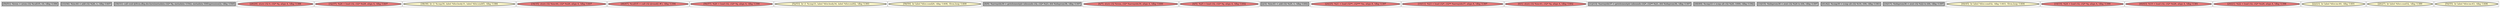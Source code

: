 
digraph G {





subgraph cluster27 {


node4642 [penwidth=3.0,fontsize=20,fillcolor=grey,label="[50/51]  %rem = urem i32 %call35, 10, !dbg !1396",shape=rectangle,style=filled ]



}

subgraph cluster28 {


node4643 [penwidth=3.0,fontsize=20,fillcolor=grey,label="[33/36]  %inc44 = add i32 %26, 1, !dbg !1407",shape=rectangle,style=filled ]



}

subgraph cluster26 {


node4641 [penwidth=3.0,fontsize=20,fillcolor=grey,label="[30/31]  call void @llvm.dbg.declare(metadata i32* %j, metadata !1542, metadata !DIExpression()), !dbg !1545",shape=rectangle,style=filled ]



}

subgraph cluster29 {


node4644 [penwidth=3.0,fontsize=20,fillcolor=lightcoral,label="[28/29]  store i32 0, i32* %j, align 4, !dbg !1388",shape=ellipse,style=filled ]



}

subgraph cluster25 {


node4640 [penwidth=3.0,fontsize=20,fillcolor=lightcoral,label="[32/37]  %26 = load i32, i32* %i28, align 4, !dbg !1407",shape=ellipse,style=filled ]



}

subgraph cluster24 {


node4639 [penwidth=3.0,fontsize=20,fillcolor=lemonchiffon,label="[38/39]  br i1 %cmp30, label %for.body31, label %for.end45, !dbg !1384",shape=ellipse,style=filled ]



}

subgraph cluster22 {


node4637 [penwidth=3.0,fontsize=20,fillcolor=lightcoral,label="[34/35]  store i32 %inc44, i32* %i28, align 4, !dbg !1407",shape=ellipse,style=filled ]



}

subgraph cluster20 {


node4635 [penwidth=3.0,fontsize=20,fillcolor=lightcoral,label="[46/47]  %call35 = call i32 @rand() #3, !dbg !1394",shape=ellipse,style=filled ]



}

subgraph cluster18 {


node4633 [penwidth=3.0,fontsize=20,fillcolor=lightcoral,label="[56/57]  %20 = load i32, i32* %j, align 4, !dbg !1390",shape=ellipse,style=filled ]



}

subgraph cluster16 {


node4631 [penwidth=3.0,fontsize=20,fillcolor=lemonchiffon,label="[52/53]  br i1 %cmp33, label %for.body34, label %for.end42, !dbg !1393",shape=ellipse,style=filled ]



}

subgraph cluster17 {


node4632 [penwidth=3.0,fontsize=20,fillcolor=lemonchiffon,label="[58/59]  br label %for.cond29, !dbg !1408, !llvm.loop !1409",shape=ellipse,style=filled ]



}

subgraph cluster4 {


node4619 [penwidth=3.0,fontsize=20,fillcolor=grey,label="[8/9]  %arrayidx39 = getelementptr inbounds i32, i32* %23, i64 %idxprom38, !dbg !1397",shape=rectangle,style=filled ]



}

subgraph cluster3 {


node4618 [penwidth=3.0,fontsize=20,fillcolor=lightcoral,label="[6/7]  store i32 %rem, i32* %arrayidx39, align 4, !dbg !1400",shape=ellipse,style=filled ]



}

subgraph cluster2 {


node4617 [penwidth=3.0,fontsize=20,fillcolor=lightcoral,label="[4/5]  %25 = load i32, i32* %j, align 4, !dbg !1402",shape=ellipse,style=filled ]



}

subgraph cluster1 {


node4616 [penwidth=3.0,fontsize=20,fillcolor=grey,label="[2/3]  %inc41 = add i32 %25, 1, !dbg !1402",shape=rectangle,style=filled ]



}

subgraph cluster12 {


node4627 [penwidth=3.0,fontsize=20,fillcolor=lightcoral,label="[24/25]  %21 = load i32**, i32*** %a, align 8, !dbg !1397",shape=ellipse,style=filled ]



}

subgraph cluster5 {


node4620 [penwidth=3.0,fontsize=20,fillcolor=lightcoral,label="[10/11]  %23 = load i32*, i32** %arrayidx37, align 8, !dbg !1397",shape=ellipse,style=filled ]



}

subgraph cluster0 {


node4615 [penwidth=3.0,fontsize=20,fillcolor=lightcoral,label="[0/1]  store i32 %inc41, i32* %j, align 4, !dbg !1402",shape=ellipse,style=filled ]



}

subgraph cluster6 {


node4621 [penwidth=3.0,fontsize=20,fillcolor=grey,label="[12/13]  %arrayidx37 = getelementptr inbounds i32*, i32** %21, i64 %idxprom36, !dbg !1397",shape=rectangle,style=filled ]



}

subgraph cluster14 {


node4629 [penwidth=3.0,fontsize=20,fillcolor=grey,label="[48/49]  %cmp33 = icmp ult i32 %20, 1000, !dbg !1392",shape=rectangle,style=filled ]



}

subgraph cluster7 {


node4622 [penwidth=3.0,fontsize=20,fillcolor=grey,label="[14/15]  %idxprom38 = zext i32 %24 to i64, !dbg !1397",shape=rectangle,style=filled ]



}

subgraph cluster23 {


node4638 [penwidth=3.0,fontsize=20,fillcolor=grey,label="[41/42]  %cmp30 = icmp ult i32 %19, 100, !dbg !1383",shape=rectangle,style=filled ]



}

subgraph cluster8 {


node4623 [penwidth=3.0,fontsize=20,fillcolor=grey,label="[16/17]  %idxprom36 = zext i32 %22 to i64, !dbg !1397",shape=rectangle,style=filled ]



}

subgraph cluster21 {


node4636 [penwidth=3.0,fontsize=20,fillcolor=lemonchiffon,label="[44/45]  br label %for.cond32, !dbg !1403, !llvm.loop !1404",shape=ellipse,style=filled ]



}

subgraph cluster9 {


node4624 [penwidth=3.0,fontsize=20,fillcolor=lightcoral,label="[18/19]  %24 = load i32, i32* %j, align 4, !dbg !1399",shape=ellipse,style=filled ]



}

subgraph cluster19 {


node4634 [penwidth=3.0,fontsize=20,fillcolor=lightcoral,label="[40/43]  %19 = load i32, i32* %i28, align 4, !dbg !1381",shape=ellipse,style=filled ]



}

subgraph cluster10 {


node4625 [penwidth=3.0,fontsize=20,fillcolor=lightcoral,label="[20/21]  %22 = load i32, i32* %i28, align 4, !dbg !1398",shape=ellipse,style=filled ]



}

subgraph cluster11 {


node4626 [penwidth=3.0,fontsize=20,fillcolor=lemonchiffon,label="[22/23]  br label %for.inc40, !dbg !1401",shape=ellipse,style=filled ]



}

subgraph cluster13 {


node4628 [penwidth=3.0,fontsize=20,fillcolor=lemonchiffon,label="[26/27]  br label %for.cond32, !dbg !1389",shape=ellipse,style=filled ]



}

subgraph cluster15 {


node4630 [penwidth=3.0,fontsize=20,fillcolor=lemonchiffon,label="[54/55]  br label %for.inc43, !dbg !1406",shape=ellipse,style=filled ]



}

}

